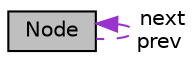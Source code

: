 digraph "Node"
{
 // LATEX_PDF_SIZE
  edge [fontname="Helvetica",fontsize="10",labelfontname="Helvetica",labelfontsize="10"];
  node [fontname="Helvetica",fontsize="10",shape=record];
  Node1 [label="Node",height=0.2,width=0.4,color="black", fillcolor="grey75", style="filled", fontcolor="black",tooltip="Estrutura usada para representar um nó da DLL."];
  Node1 -> Node1 [dir="back",color="darkorchid3",fontsize="10",style="dashed",label=" next\nprev" ];
}
